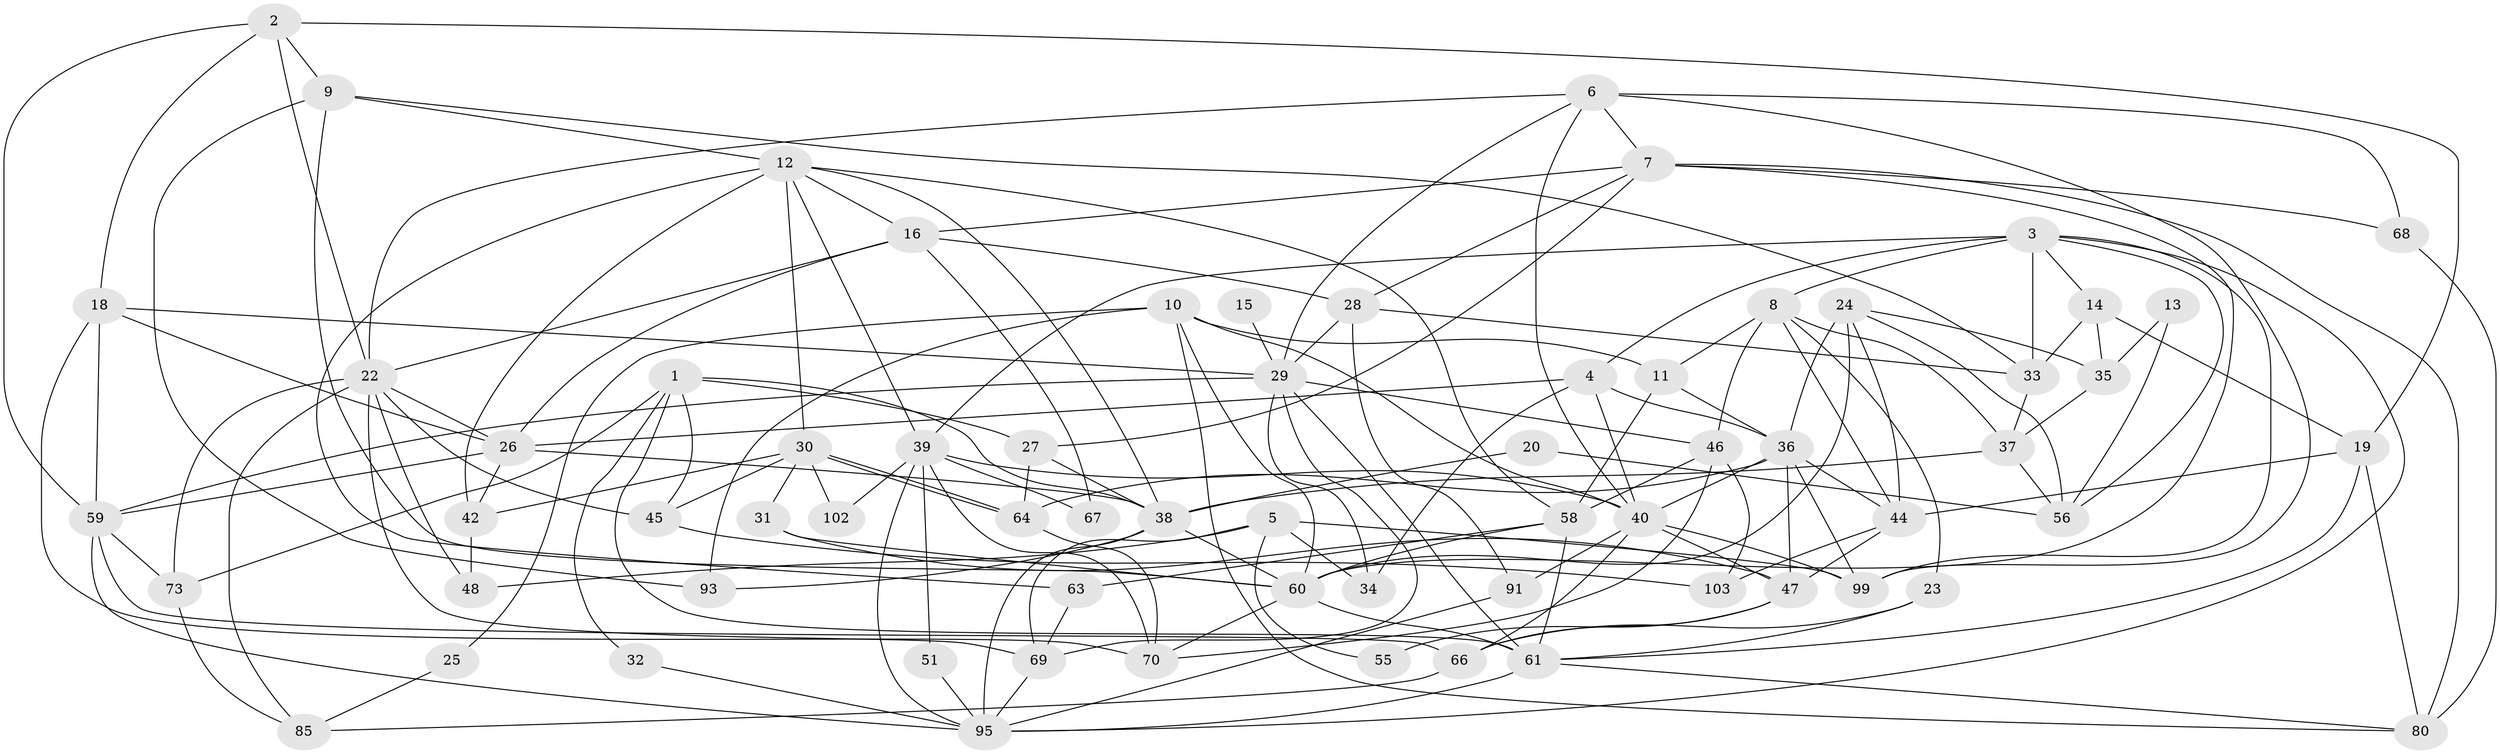 // original degree distribution, {4: 0.19811320754716982, 5: 0.18867924528301888, 6: 0.1320754716981132, 2: 0.1792452830188679, 3: 0.25471698113207547, 7: 0.02830188679245283, 8: 0.018867924528301886}
// Generated by graph-tools (version 1.1) at 2025/41/03/06/25 10:41:54]
// undirected, 67 vertices, 168 edges
graph export_dot {
graph [start="1"]
  node [color=gray90,style=filled];
  1 [super="+89"];
  2 [super="+21"];
  3 [super="+74"];
  4 [super="+97"];
  5 [super="+81"];
  6;
  7 [super="+98"];
  8;
  9 [super="+49"];
  10 [super="+52"];
  11 [super="+62"];
  12 [super="+106"];
  13;
  14 [super="+17"];
  15;
  16 [super="+82"];
  18 [super="+57"];
  19 [super="+53"];
  20;
  22 [super="+83"];
  23 [super="+94"];
  24 [super="+76"];
  25;
  26;
  27 [super="+54"];
  28 [super="+79"];
  29 [super="+41"];
  30 [super="+105"];
  31;
  32;
  33;
  34;
  35;
  36;
  37 [super="+78"];
  38 [super="+96"];
  39 [super="+104"];
  40 [super="+43"];
  42;
  44 [super="+50"];
  45;
  46 [super="+65"];
  47 [super="+92"];
  48 [super="+72"];
  51;
  55;
  56;
  58 [super="+71"];
  59 [super="+84"];
  60 [super="+88"];
  61 [super="+77"];
  63;
  64;
  66 [super="+86"];
  67;
  68;
  69 [super="+87"];
  70 [super="+75"];
  73;
  80 [super="+90"];
  85;
  91;
  93;
  95 [super="+101"];
  99 [super="+100"];
  102;
  103;
  1 -- 45;
  1 -- 32;
  1 -- 73;
  1 -- 61;
  1 -- 38;
  1 -- 27;
  2 -- 18;
  2 -- 9;
  2 -- 19;
  2 -- 59;
  2 -- 22;
  3 -- 8;
  3 -- 39 [weight=2];
  3 -- 33;
  3 -- 4;
  3 -- 99;
  3 -- 56;
  3 -- 14;
  3 -- 95;
  4 -- 40;
  4 -- 34;
  4 -- 36;
  4 -- 26;
  5 -- 48;
  5 -- 69 [weight=2];
  5 -- 99;
  5 -- 34;
  5 -- 55;
  6 -- 68;
  6 -- 22;
  6 -- 29;
  6 -- 7;
  6 -- 99;
  6 -- 40;
  7 -- 16;
  7 -- 68;
  7 -- 27;
  7 -- 60;
  7 -- 80;
  7 -- 28;
  8 -- 37;
  8 -- 23;
  8 -- 44;
  8 -- 46;
  8 -- 11;
  9 -- 93;
  9 -- 12;
  9 -- 33;
  9 -- 60;
  10 -- 60;
  10 -- 25;
  10 -- 40;
  10 -- 80;
  10 -- 93;
  10 -- 11;
  11 -- 36;
  11 -- 58;
  12 -- 58;
  12 -- 42;
  12 -- 63;
  12 -- 39;
  12 -- 16;
  12 -- 38;
  12 -- 30;
  13 -- 35;
  13 -- 56;
  14 -- 35;
  14 -- 33;
  14 -- 19;
  15 -- 29 [weight=2];
  16 -- 26;
  16 -- 67;
  16 -- 22;
  16 -- 28;
  18 -- 59;
  18 -- 26;
  18 -- 29;
  18 -- 70;
  19 -- 80;
  19 -- 44 [weight=2];
  19 -- 61;
  20 -- 56;
  20 -- 38;
  22 -- 26;
  22 -- 73;
  22 -- 85;
  22 -- 45;
  22 -- 48;
  22 -- 69;
  23 -- 61;
  23 -- 66;
  24 -- 35;
  24 -- 36;
  24 -- 56;
  24 -- 44;
  24 -- 60;
  25 -- 85;
  26 -- 38;
  26 -- 42;
  26 -- 59;
  27 -- 64;
  27 -- 38;
  28 -- 33;
  28 -- 29;
  28 -- 91;
  29 -- 46;
  29 -- 69;
  29 -- 34;
  29 -- 61;
  29 -- 59;
  30 -- 64;
  30 -- 64;
  30 -- 42;
  30 -- 31;
  30 -- 102;
  30 -- 45;
  31 -- 60;
  31 -- 47;
  32 -- 95;
  33 -- 37;
  35 -- 37;
  36 -- 40;
  36 -- 44;
  36 -- 47;
  36 -- 64;
  36 -- 99;
  37 -- 56;
  37 -- 38;
  38 -- 93;
  38 -- 95;
  38 -- 60;
  39 -- 40;
  39 -- 102;
  39 -- 70;
  39 -- 67;
  39 -- 51;
  39 -- 95;
  40 -- 66;
  40 -- 99;
  40 -- 91;
  40 -- 47;
  42 -- 48;
  44 -- 47;
  44 -- 103;
  45 -- 103;
  46 -- 58;
  46 -- 103;
  46 -- 70;
  47 -- 66;
  47 -- 55;
  51 -- 95;
  58 -- 63;
  58 -- 60;
  58 -- 61;
  59 -- 73;
  59 -- 66 [weight=2];
  59 -- 95;
  60 -- 70;
  60 -- 61;
  61 -- 95;
  61 -- 80;
  63 -- 69;
  64 -- 70;
  66 -- 85;
  68 -- 80;
  69 -- 95;
  73 -- 85;
  91 -- 95;
}
